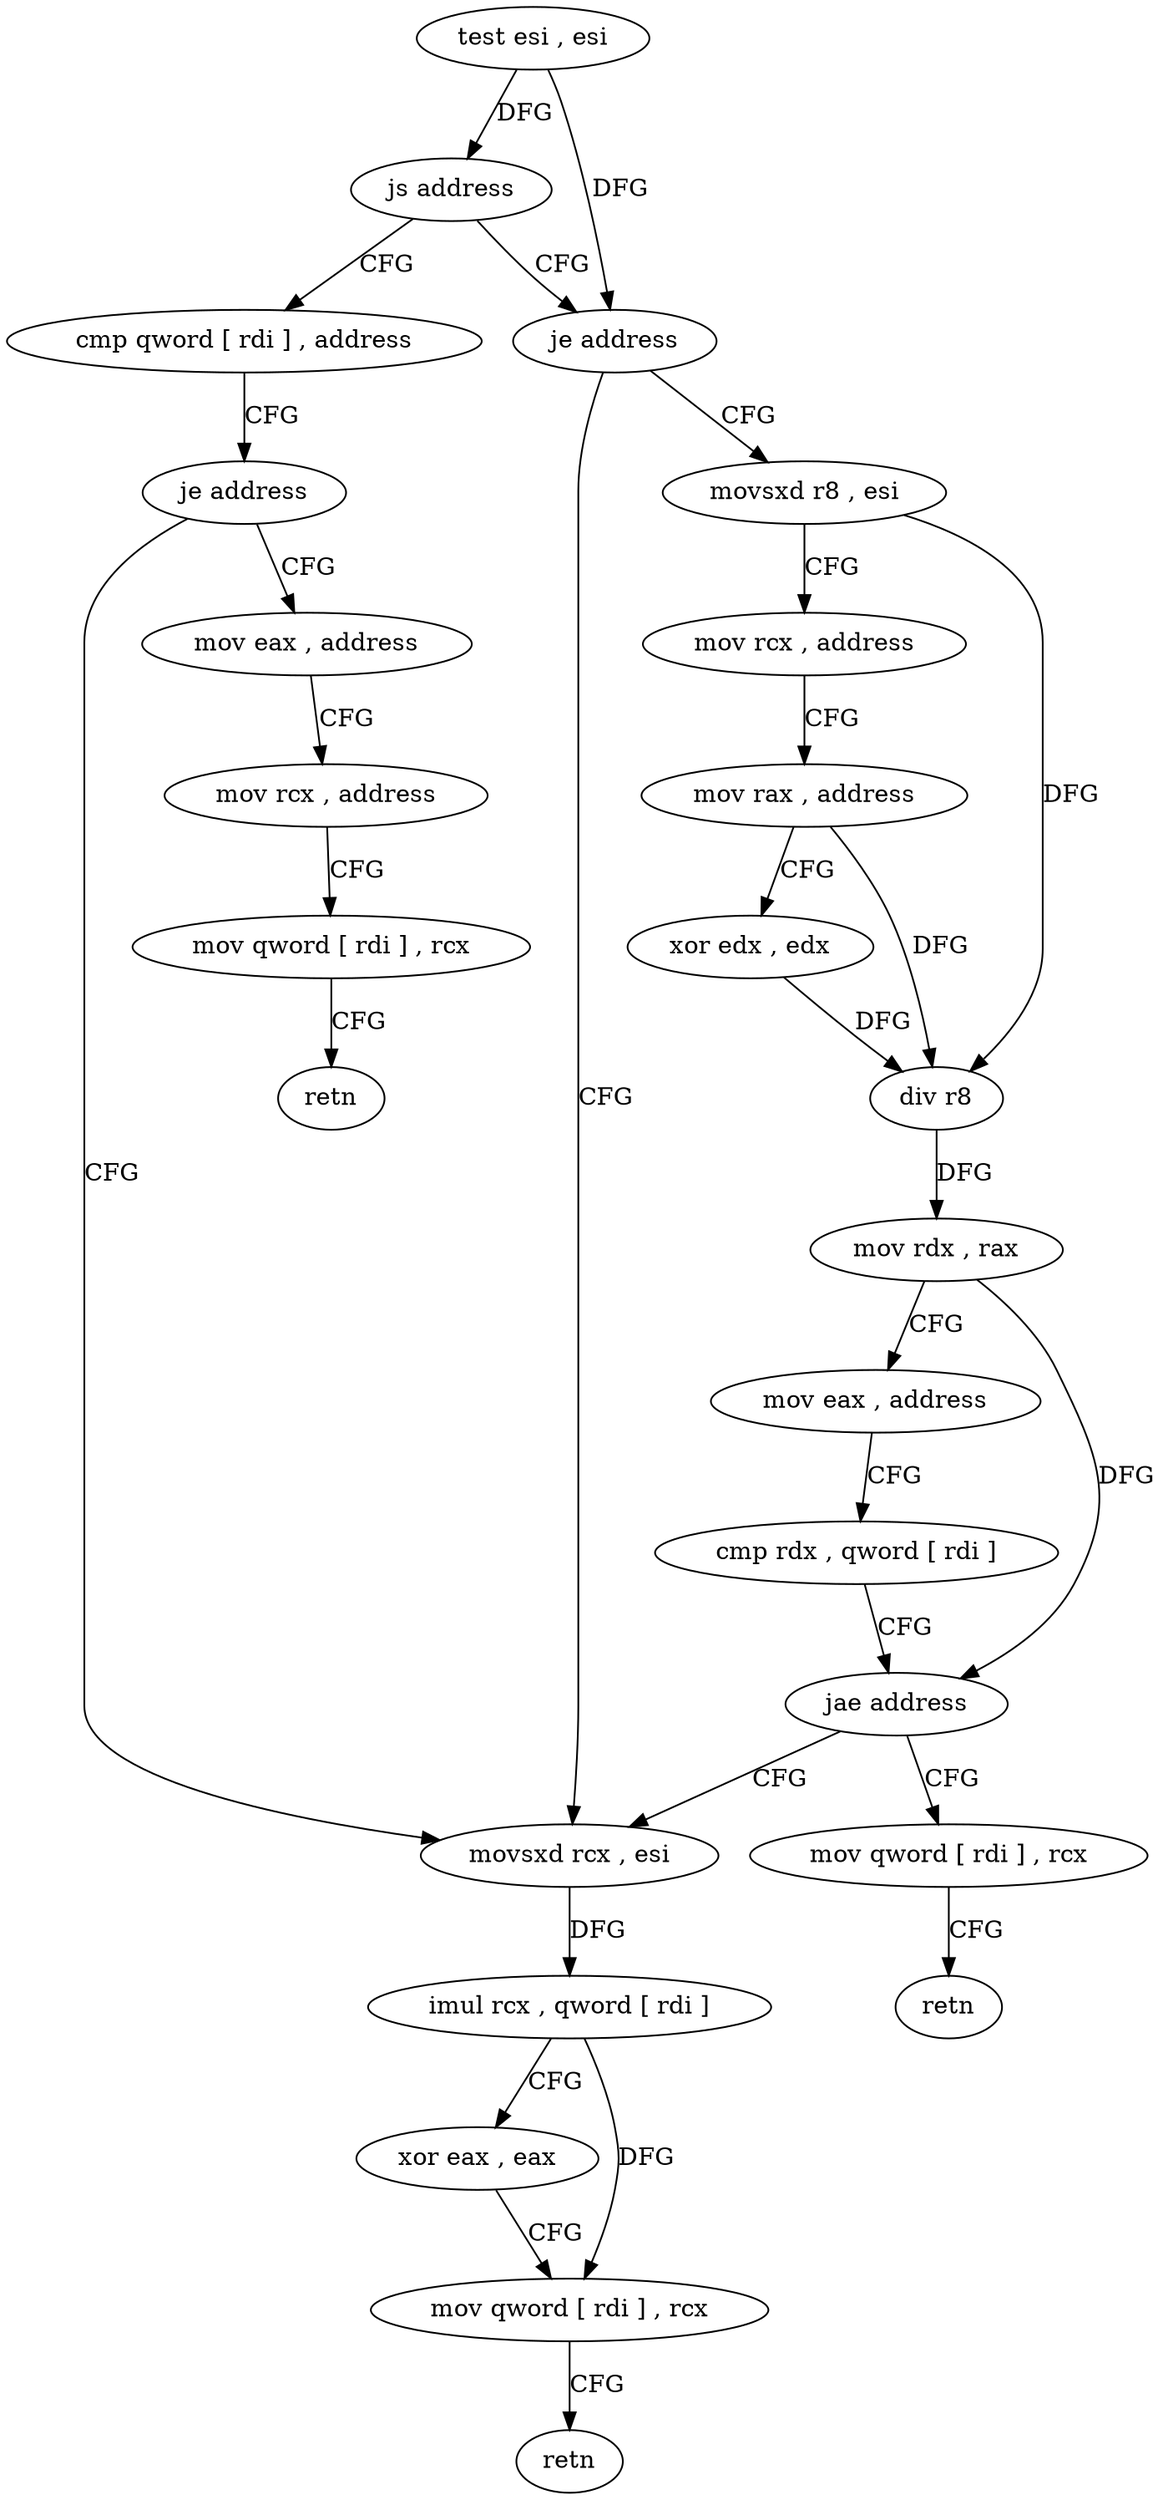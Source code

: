 digraph "func" {
"4233712" [label = "test esi , esi" ]
"4233714" [label = "js address" ]
"4233757" [label = "cmp qword [ rdi ] , address" ]
"4233716" [label = "je address" ]
"4233761" [label = "je address" ]
"4233779" [label = "movsxd rcx , esi" ]
"4233763" [label = "mov eax , address" ]
"4233718" [label = "movsxd r8 , esi" ]
"4233782" [label = "imul rcx , qword [ rdi ]" ]
"4233786" [label = "xor eax , eax" ]
"4233788" [label = "mov qword [ rdi ] , rcx" ]
"4233791" [label = "retn" ]
"4233768" [label = "mov rcx , address" ]
"4233775" [label = "mov qword [ rdi ] , rcx" ]
"4233778" [label = "retn" ]
"4233721" [label = "mov rcx , address" ]
"4233728" [label = "mov rax , address" ]
"4233735" [label = "xor edx , edx" ]
"4233737" [label = "div r8" ]
"4233740" [label = "mov rdx , rax" ]
"4233743" [label = "mov eax , address" ]
"4233748" [label = "cmp rdx , qword [ rdi ]" ]
"4233751" [label = "jae address" ]
"4233753" [label = "mov qword [ rdi ] , rcx" ]
"4233756" [label = "retn" ]
"4233712" -> "4233714" [ label = "DFG" ]
"4233712" -> "4233716" [ label = "DFG" ]
"4233714" -> "4233757" [ label = "CFG" ]
"4233714" -> "4233716" [ label = "CFG" ]
"4233757" -> "4233761" [ label = "CFG" ]
"4233716" -> "4233779" [ label = "CFG" ]
"4233716" -> "4233718" [ label = "CFG" ]
"4233761" -> "4233779" [ label = "CFG" ]
"4233761" -> "4233763" [ label = "CFG" ]
"4233779" -> "4233782" [ label = "DFG" ]
"4233763" -> "4233768" [ label = "CFG" ]
"4233718" -> "4233721" [ label = "CFG" ]
"4233718" -> "4233737" [ label = "DFG" ]
"4233782" -> "4233786" [ label = "CFG" ]
"4233782" -> "4233788" [ label = "DFG" ]
"4233786" -> "4233788" [ label = "CFG" ]
"4233788" -> "4233791" [ label = "CFG" ]
"4233768" -> "4233775" [ label = "CFG" ]
"4233775" -> "4233778" [ label = "CFG" ]
"4233721" -> "4233728" [ label = "CFG" ]
"4233728" -> "4233735" [ label = "CFG" ]
"4233728" -> "4233737" [ label = "DFG" ]
"4233735" -> "4233737" [ label = "DFG" ]
"4233737" -> "4233740" [ label = "DFG" ]
"4233740" -> "4233743" [ label = "CFG" ]
"4233740" -> "4233751" [ label = "DFG" ]
"4233743" -> "4233748" [ label = "CFG" ]
"4233748" -> "4233751" [ label = "CFG" ]
"4233751" -> "4233779" [ label = "CFG" ]
"4233751" -> "4233753" [ label = "CFG" ]
"4233753" -> "4233756" [ label = "CFG" ]
}
